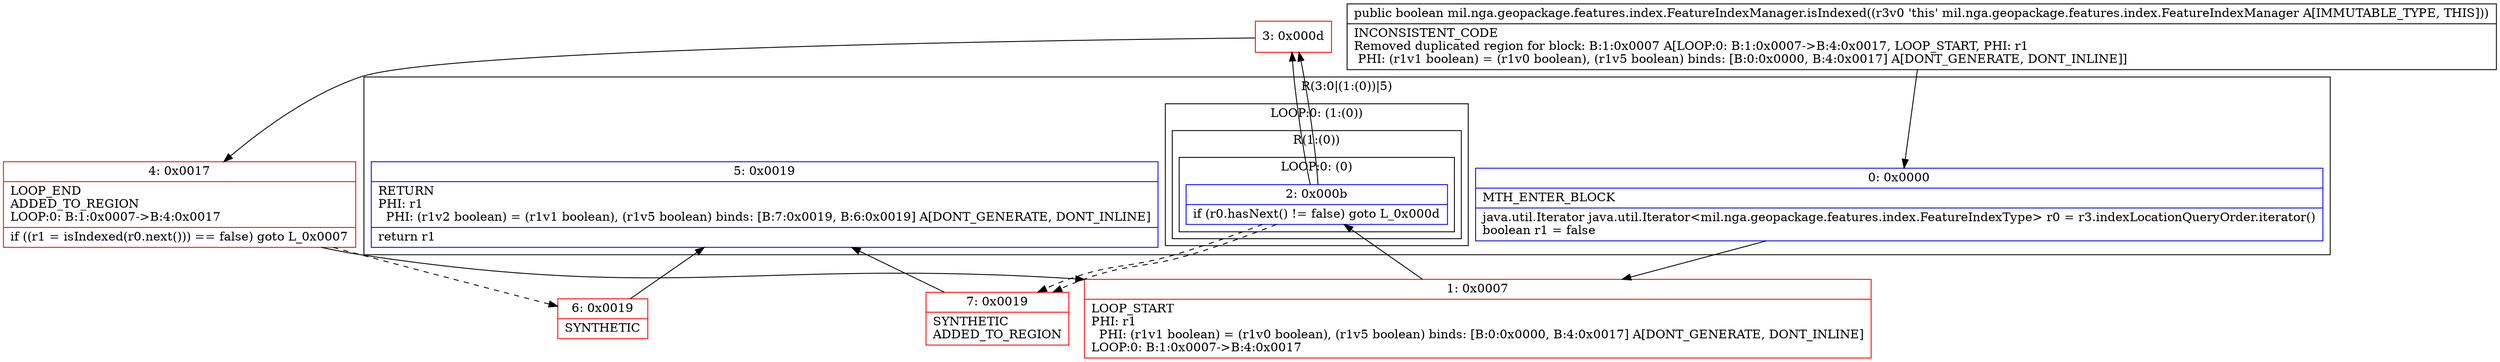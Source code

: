digraph "CFG formil.nga.geopackage.features.index.FeatureIndexManager.isIndexed()Z" {
subgraph cluster_Region_80493505 {
label = "R(3:0|(1:(0))|5)";
node [shape=record,color=blue];
Node_0 [shape=record,label="{0\:\ 0x0000|MTH_ENTER_BLOCK\l|java.util.Iterator java.util.Iterator\<mil.nga.geopackage.features.index.FeatureIndexType\> r0 = r3.indexLocationQueryOrder.iterator()\lboolean r1 = false\l}"];
subgraph cluster_LoopRegion_2004484959 {
label = "LOOP:0: (1:(0))";
node [shape=record,color=blue];
Node_2 [shape=record,label="{2\:\ 0x000b|if (r0.hasNext() != false) goto L_0x000d\l}"];
subgraph cluster_Region_1776870858 {
label = "R(1:(0))";
node [shape=record,color=blue];
subgraph cluster_LoopRegion_329121760 {
label = "LOOP:0: (0)";
node [shape=record,color=blue];
Node_2 [shape=record,label="{2\:\ 0x000b|if (r0.hasNext() != false) goto L_0x000d\l}"];
subgraph cluster_Region_822173564 {
label = "R(0)";
node [shape=record,color=blue];
}
}
}
}
Node_5 [shape=record,label="{5\:\ 0x0019|RETURN\lPHI: r1 \l  PHI: (r1v2 boolean) = (r1v1 boolean), (r1v5 boolean) binds: [B:7:0x0019, B:6:0x0019] A[DONT_GENERATE, DONT_INLINE]\l|return r1\l}"];
}
Node_1 [shape=record,color=red,label="{1\:\ 0x0007|LOOP_START\lPHI: r1 \l  PHI: (r1v1 boolean) = (r1v0 boolean), (r1v5 boolean) binds: [B:0:0x0000, B:4:0x0017] A[DONT_GENERATE, DONT_INLINE]\lLOOP:0: B:1:0x0007\-\>B:4:0x0017\l}"];
Node_3 [shape=record,color=red,label="{3\:\ 0x000d}"];
Node_4 [shape=record,color=red,label="{4\:\ 0x0017|LOOP_END\lADDED_TO_REGION\lLOOP:0: B:1:0x0007\-\>B:4:0x0017\l|if ((r1 = isIndexed(r0.next())) == false) goto L_0x0007\l}"];
Node_6 [shape=record,color=red,label="{6\:\ 0x0019|SYNTHETIC\l}"];
Node_7 [shape=record,color=red,label="{7\:\ 0x0019|SYNTHETIC\lADDED_TO_REGION\l}"];
MethodNode[shape=record,label="{public boolean mil.nga.geopackage.features.index.FeatureIndexManager.isIndexed((r3v0 'this' mil.nga.geopackage.features.index.FeatureIndexManager A[IMMUTABLE_TYPE, THIS]))  | INCONSISTENT_CODE\lRemoved duplicated region for block: B:1:0x0007 A[LOOP:0: B:1:0x0007\-\>B:4:0x0017, LOOP_START, PHI: r1 \l  PHI: (r1v1 boolean) = (r1v0 boolean), (r1v5 boolean) binds: [B:0:0x0000, B:4:0x0017] A[DONT_GENERATE, DONT_INLINE]]\l}"];
MethodNode -> Node_0;
Node_0 -> Node_1;
Node_2 -> Node_3;
Node_2 -> Node_7[style=dashed];
Node_2 -> Node_3;
Node_2 -> Node_7[style=dashed];
Node_1 -> Node_2;
Node_3 -> Node_4;
Node_4 -> Node_1;
Node_4 -> Node_6[style=dashed];
Node_6 -> Node_5;
Node_7 -> Node_5;
}

